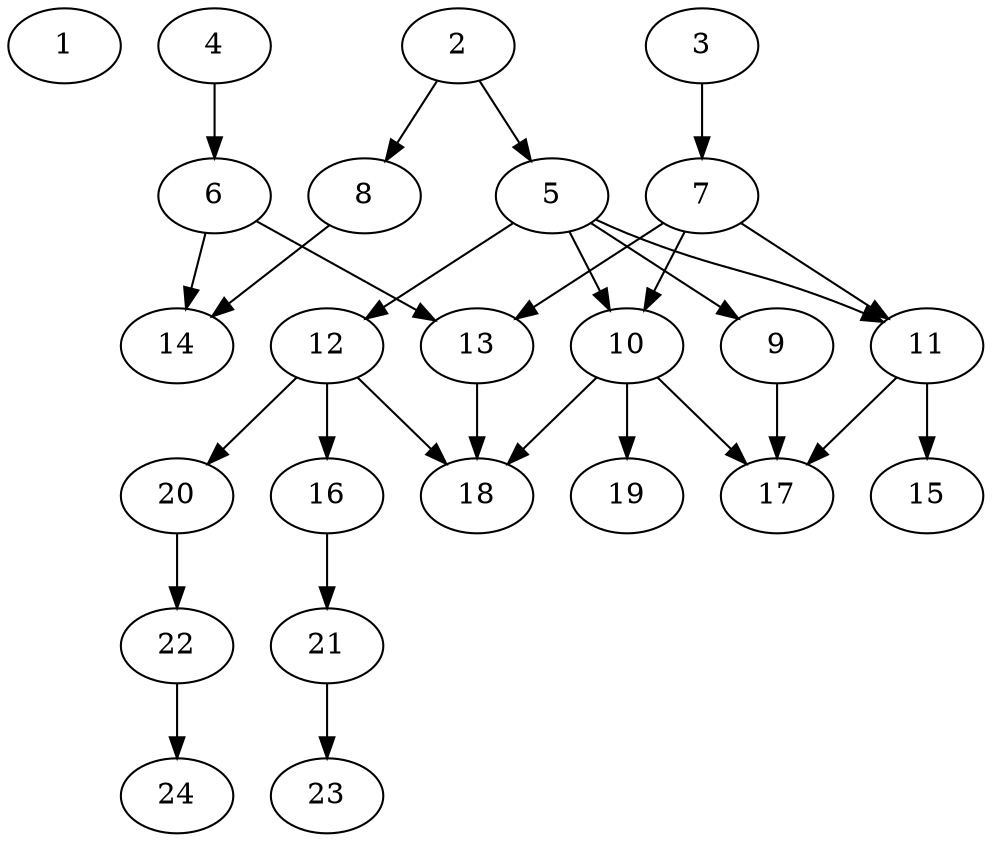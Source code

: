 // DAG (tier=2-normal, mode=compute, n=24, ccr=0.372, fat=0.545, density=0.411, regular=0.423, jump=0.124, mindata=524288, maxdata=8388608)
// DAG automatically generated by daggen at Sun Aug 24 16:33:33 2025
// /home/ermia/Project/Environments/daggen/bin/daggen --dot --ccr 0.372 --fat 0.545 --regular 0.423 --density 0.411 --jump 0.124 --mindata 524288 --maxdata 8388608 -n 24 
digraph G {
  1 [size="581477010985791258624", alpha="0.19", expect_size="290738505492895629312"]
  2 [size="113627458288222208000", alpha="0.07", expect_size="56813729144111104000"]
  2 -> 5 [size ="187677487923200"]
  2 -> 8 [size ="187677487923200"]
  3 [size="27531212559025744", alpha="0.13", expect_size="13765606279512872"]
  3 -> 7 [size ="11779493068800"]
  4 [size="20900501642018816000", alpha="0.19", expect_size="10450250821009408000"]
  4 -> 6 [size ="60700806348800"]
  5 [size="704491322571128", alpha="0.07", expect_size="352245661285564"]
  5 -> 9 [size ="12019273039872"]
  5 -> 10 [size ="12019273039872"]
  5 -> 11 [size ="12019273039872"]
  5 -> 12 [size ="12019273039872"]
  6 [size="152703571882687776", alpha="0.17", expect_size="76351785941343888"]
  6 -> 13 [size ="114964228472832"]
  6 -> 14 [size ="114964228472832"]
  7 [size="580121065922337920", alpha="0.07", expect_size="290060532961168960"]
  7 -> 10 [size ="231387202322432"]
  7 -> 11 [size ="231387202322432"]
  7 -> 13 [size ="231387202322432"]
  8 [size="400927881962421568", alpha="0.14", expect_size="200463940981210784"]
  8 -> 14 [size ="294387930103808"]
  9 [size="932926524032152192", alpha="0.07", expect_size="466463262016076096"]
  9 -> 17 [size ="358465092452352"]
  10 [size="312301630847388", alpha="0.03", expect_size="156150815423694"]
  10 -> 17 [size ="7286546235392"]
  10 -> 18 [size ="7286546235392"]
  10 -> 19 [size ="7286546235392"]
  11 [size="2514308497557424", alpha="0.16", expect_size="1257154248778712"]
  11 -> 15 [size ="165742326579200"]
  11 -> 17 [size ="165742326579200"]
  12 [size="67187620430160408", alpha="0.11", expect_size="33593810215080204"]
  12 -> 16 [size ="134755135782912"]
  12 -> 18 [size ="134755135782912"]
  12 -> 20 [size ="134755135782912"]
  13 [size="623909291259019648", alpha="0.08", expect_size="311954645629509824"]
  13 -> 18 [size ="525124713316352"]
  14 [size="236010700122619904000", alpha="0.07", expect_size="118005350061309952000"]
  15 [size="84862083915320064", alpha="0.19", expect_size="42431041957660032"]
  16 [size="527990584959270125568", alpha="0.15", expect_size="263995292479635062784"]
  16 -> 21 [size ="522605656276992"]
  17 [size="768559788135603", alpha="0.05", expect_size="384279894067801"]
  18 [size="491919464121390596096", alpha="0.09", expect_size="245959732060695298048"]
  19 [size="8774095634164604", alpha="0.07", expect_size="4387047817082302"]
  20 [size="131140262728295760", alpha="0.04", expect_size="65570131364147880"]
  20 -> 22 [size ="49574668402688"]
  21 [size="3363373249029567", alpha="0.00", expect_size="1681686624514783"]
  21 -> 23 [size ="62244947755008"]
  22 [size="2162315088084794", alpha="0.09", expect_size="1081157544042397"]
  22 -> 24 [size ="39573962883072"]
  23 [size="42330876428571072", alpha="0.07", expect_size="21165438214285536"]
  24 [size="39704919179918992", alpha="0.10", expect_size="19852459589959496"]
}